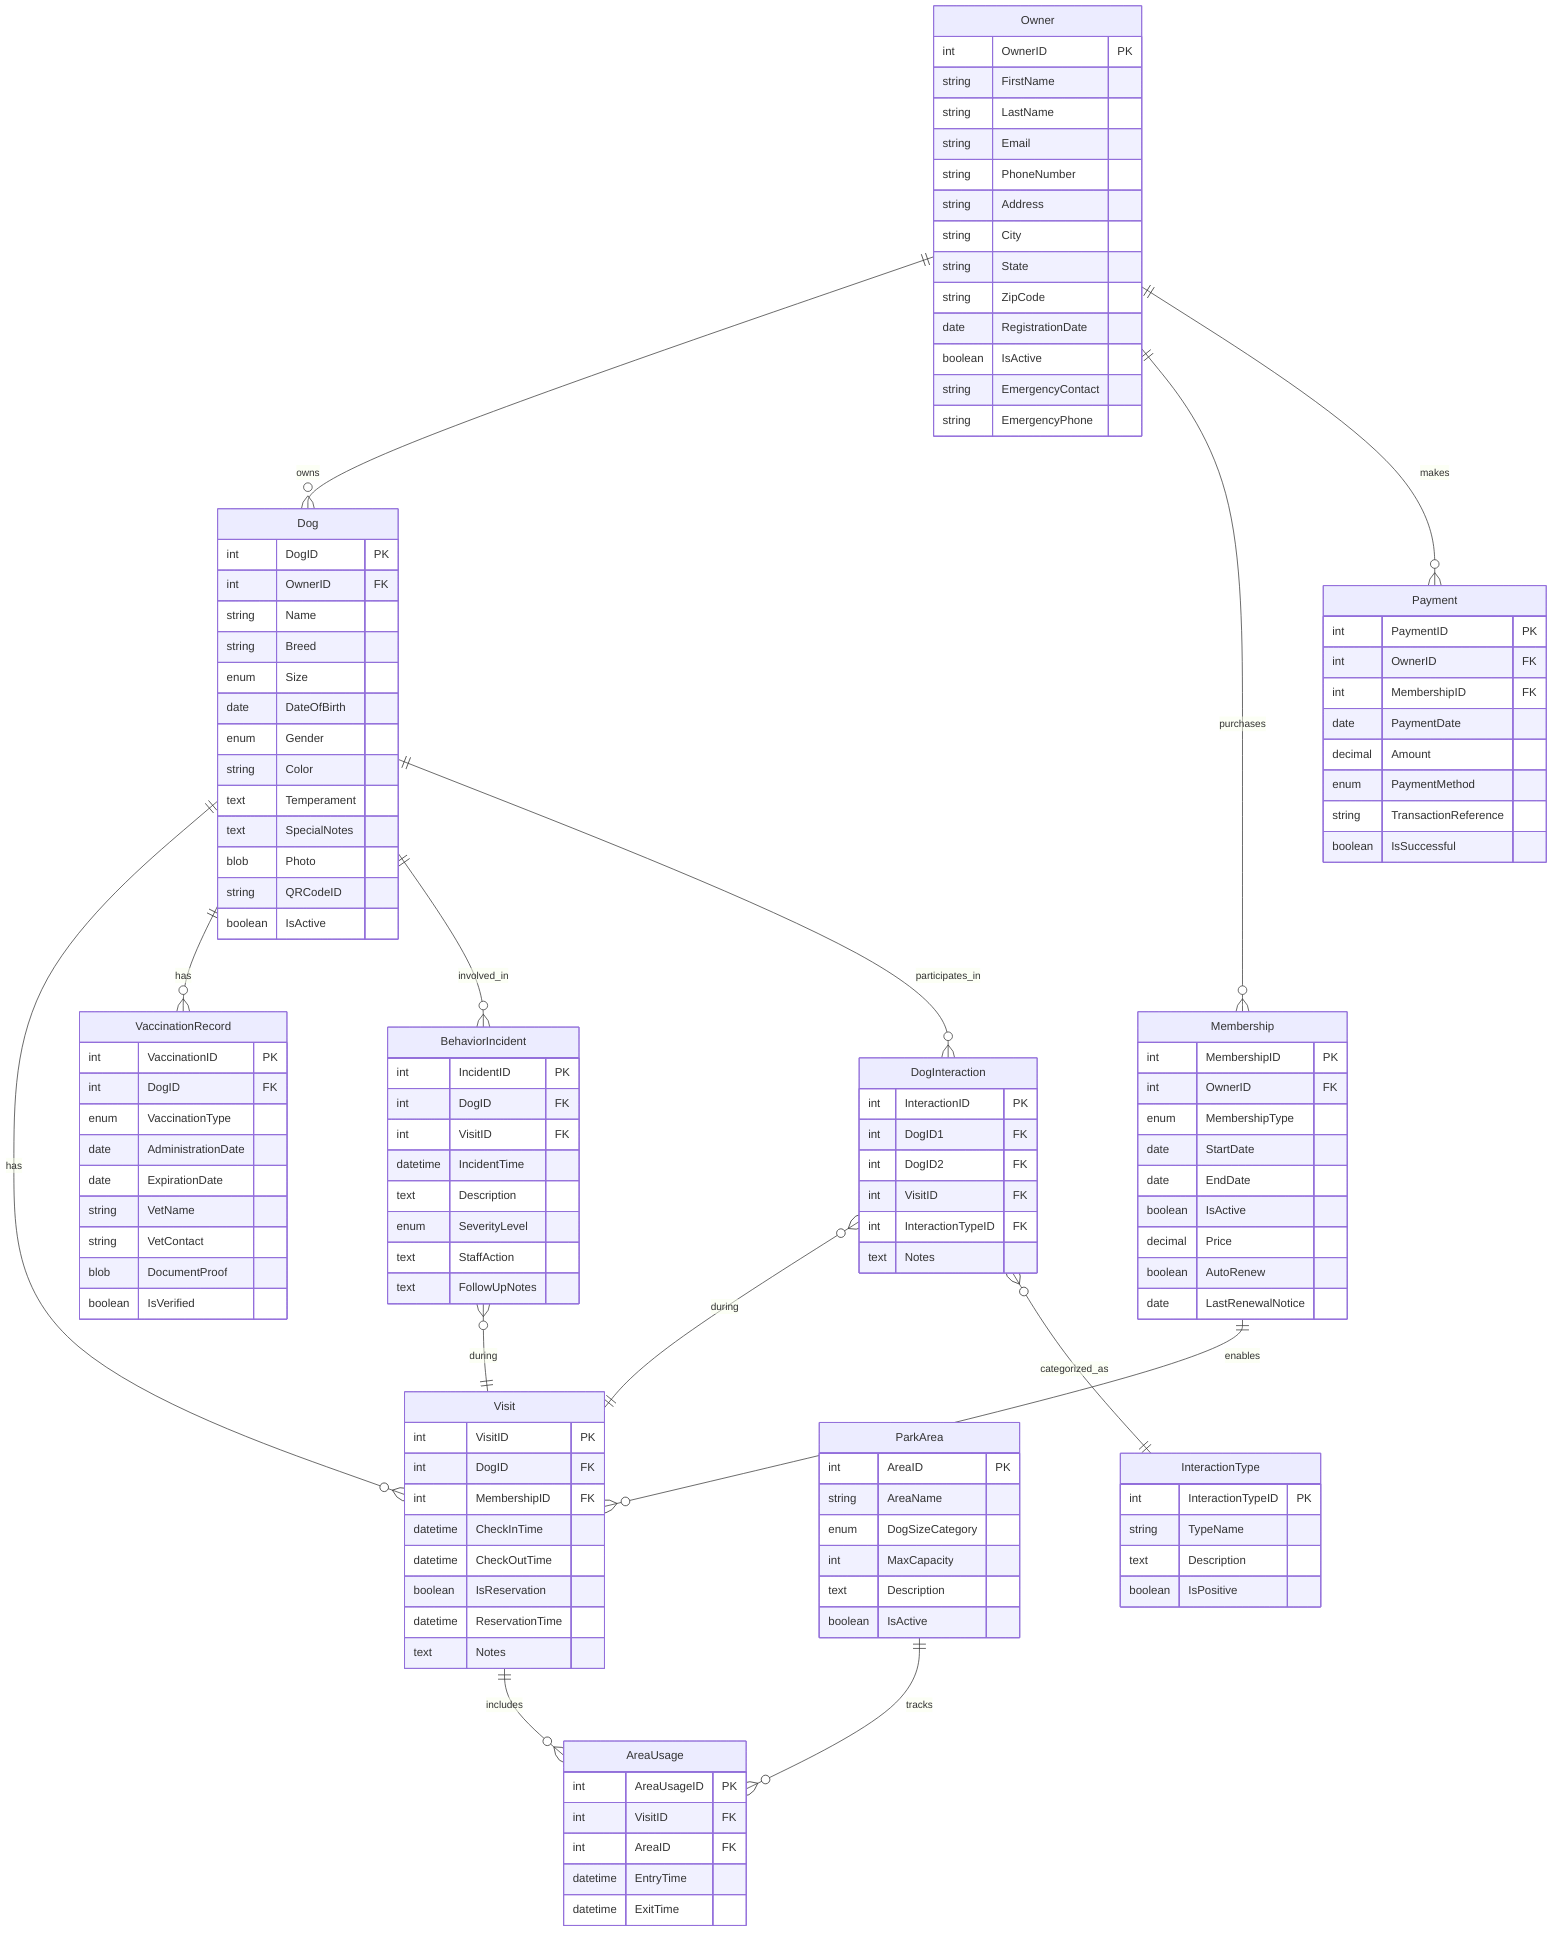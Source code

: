 erDiagram
    Owner ||--o{ Dog : owns
    Owner ||--o{ Membership : purchases
    Owner ||--o{ Payment : makes
    Dog ||--o{ Visit : has
    Dog ||--o{ VaccinationRecord : has
    Dog ||--o{ BehaviorIncident : involved_in
    Dog ||--o{ DogInteraction : participates_in
    Membership ||--o{ Visit : enables
    Visit ||--o{ AreaUsage : includes
    ParkArea ||--o{ AreaUsage : tracks
    DogInteraction }o--|| Visit : during
    DogInteraction }o--|| InteractionType : categorized_as
    BehaviorIncident }o--|| Visit : during

    Owner {
        int OwnerID PK
        string FirstName
        string LastName
        string Email
        string PhoneNumber
        string Address
        string City
        string State
        string ZipCode
        date RegistrationDate
        boolean IsActive
        string EmergencyContact
        string EmergencyPhone
    }

    Dog {
        int DogID PK
        int OwnerID FK
        string Name
        string Breed
        enum Size
        date DateOfBirth
        enum Gender
        string Color
        text Temperament
        text SpecialNotes
        blob Photo
        string QRCodeID
        boolean IsActive
    }

    Membership {
        int MembershipID PK
        int OwnerID FK
        enum MembershipType
        date StartDate
        date EndDate
        boolean IsActive
        decimal Price
        boolean AutoRenew
        date LastRenewalNotice
    }

    Payment {
        int PaymentID PK
        int OwnerID FK
        int MembershipID FK
        date PaymentDate
        decimal Amount
        enum PaymentMethod
        string TransactionReference
        boolean IsSuccessful
    }

    Visit {
        int VisitID PK
        int DogID FK
        int MembershipID FK
        datetime CheckInTime
        datetime CheckOutTime
        boolean IsReservation
        datetime ReservationTime
        text Notes
    }

    VaccinationRecord {
        int VaccinationID PK
        int DogID FK
        enum VaccinationType
        date AdministrationDate
        date ExpirationDate
        string VetName
        string VetContact
        blob DocumentProof
        boolean IsVerified
    }

    BehaviorIncident {
        int IncidentID PK
        int DogID FK
        int VisitID FK
        datetime IncidentTime
        text Description
        enum SeverityLevel
        text StaffAction
        text FollowUpNotes
    }

    DogInteraction {
        int InteractionID PK
        int DogID1 FK
        int DogID2 FK
        int VisitID FK
        int InteractionTypeID FK
        text Notes
    }

    InteractionType {
        int InteractionTypeID PK
        string TypeName
        text Description
        boolean IsPositive
    }

    ParkArea {
        int AreaID PK
        string AreaName
        enum DogSizeCategory
        int MaxCapacity
        text Description
        boolean IsActive
    }

    AreaUsage {
        int AreaUsageID PK
        int VisitID FK
        int AreaID FK
        datetime EntryTime
        datetime ExitTime
    }